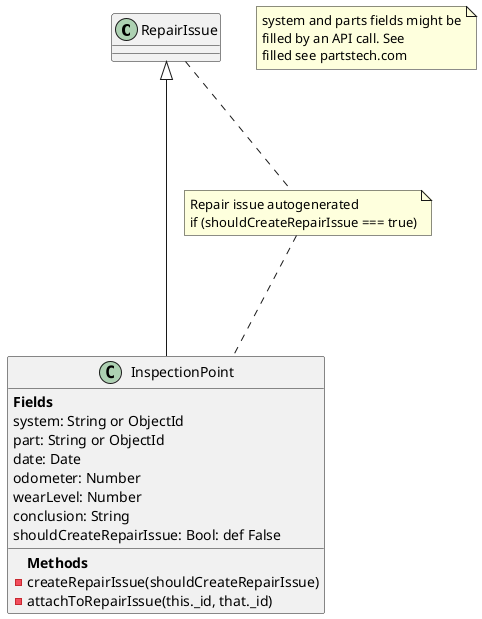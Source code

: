 @startuml

RepairIssue <|-- InspectionPoint

class InspectionPoint {
{field}**Fields**
system: String or ObjectId
part: String or ObjectId
date: Date
odometer: Number
wearLevel: Number
conclusion: String
shouldCreateRepairIssue: Bool: def False
{method}**Methods**
- createRepairIssue(shouldCreateRepairIssue)
- attachToRepairIssue(this._id, that._id)
}


note "Repair issue autogenerated\nif (shouldCreateRepairIssue === true)" as N1
N1...InspectionPoint
RepairIssue...N1


note "system and parts fields might be\nfilled by an API call. See\nfilled see partstech.com" as N3
@enduml